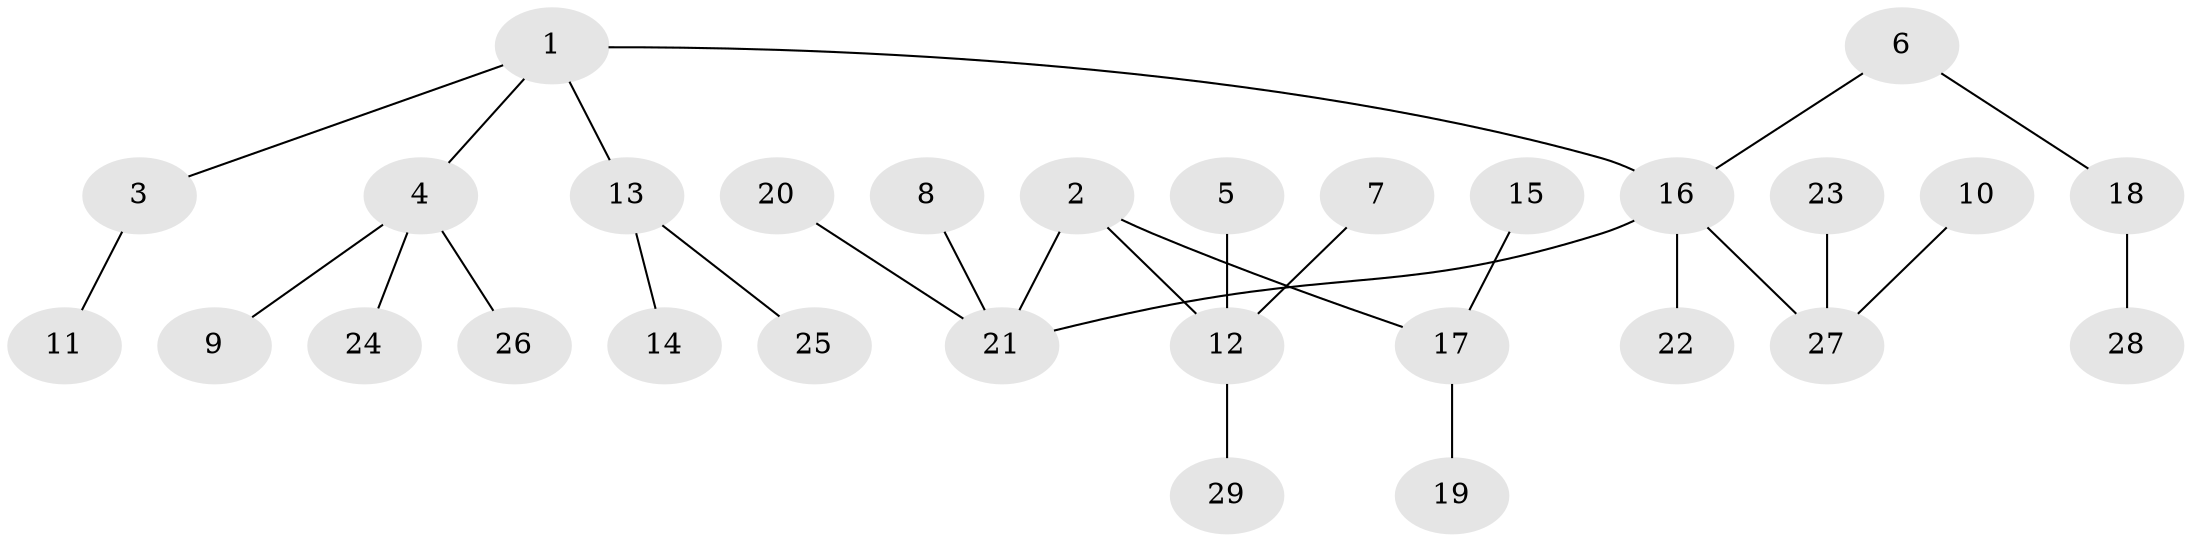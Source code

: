 // original degree distribution, {2: 0.2982456140350877, 4: 0.08771929824561403, 6: 0.017543859649122806, 5: 0.03508771929824561, 1: 0.47368421052631576, 3: 0.08771929824561403}
// Generated by graph-tools (version 1.1) at 2025/50/03/09/25 03:50:21]
// undirected, 29 vertices, 28 edges
graph export_dot {
graph [start="1"]
  node [color=gray90,style=filled];
  1;
  2;
  3;
  4;
  5;
  6;
  7;
  8;
  9;
  10;
  11;
  12;
  13;
  14;
  15;
  16;
  17;
  18;
  19;
  20;
  21;
  22;
  23;
  24;
  25;
  26;
  27;
  28;
  29;
  1 -- 3 [weight=1.0];
  1 -- 4 [weight=1.0];
  1 -- 13 [weight=1.0];
  1 -- 16 [weight=1.0];
  2 -- 12 [weight=1.0];
  2 -- 17 [weight=1.0];
  2 -- 21 [weight=1.0];
  3 -- 11 [weight=1.0];
  4 -- 9 [weight=1.0];
  4 -- 24 [weight=1.0];
  4 -- 26 [weight=1.0];
  5 -- 12 [weight=1.0];
  6 -- 16 [weight=1.0];
  6 -- 18 [weight=1.0];
  7 -- 12 [weight=1.0];
  8 -- 21 [weight=1.0];
  10 -- 27 [weight=1.0];
  12 -- 29 [weight=1.0];
  13 -- 14 [weight=1.0];
  13 -- 25 [weight=1.0];
  15 -- 17 [weight=1.0];
  16 -- 21 [weight=1.0];
  16 -- 22 [weight=1.0];
  16 -- 27 [weight=1.0];
  17 -- 19 [weight=1.0];
  18 -- 28 [weight=1.0];
  20 -- 21 [weight=1.0];
  23 -- 27 [weight=1.0];
}
